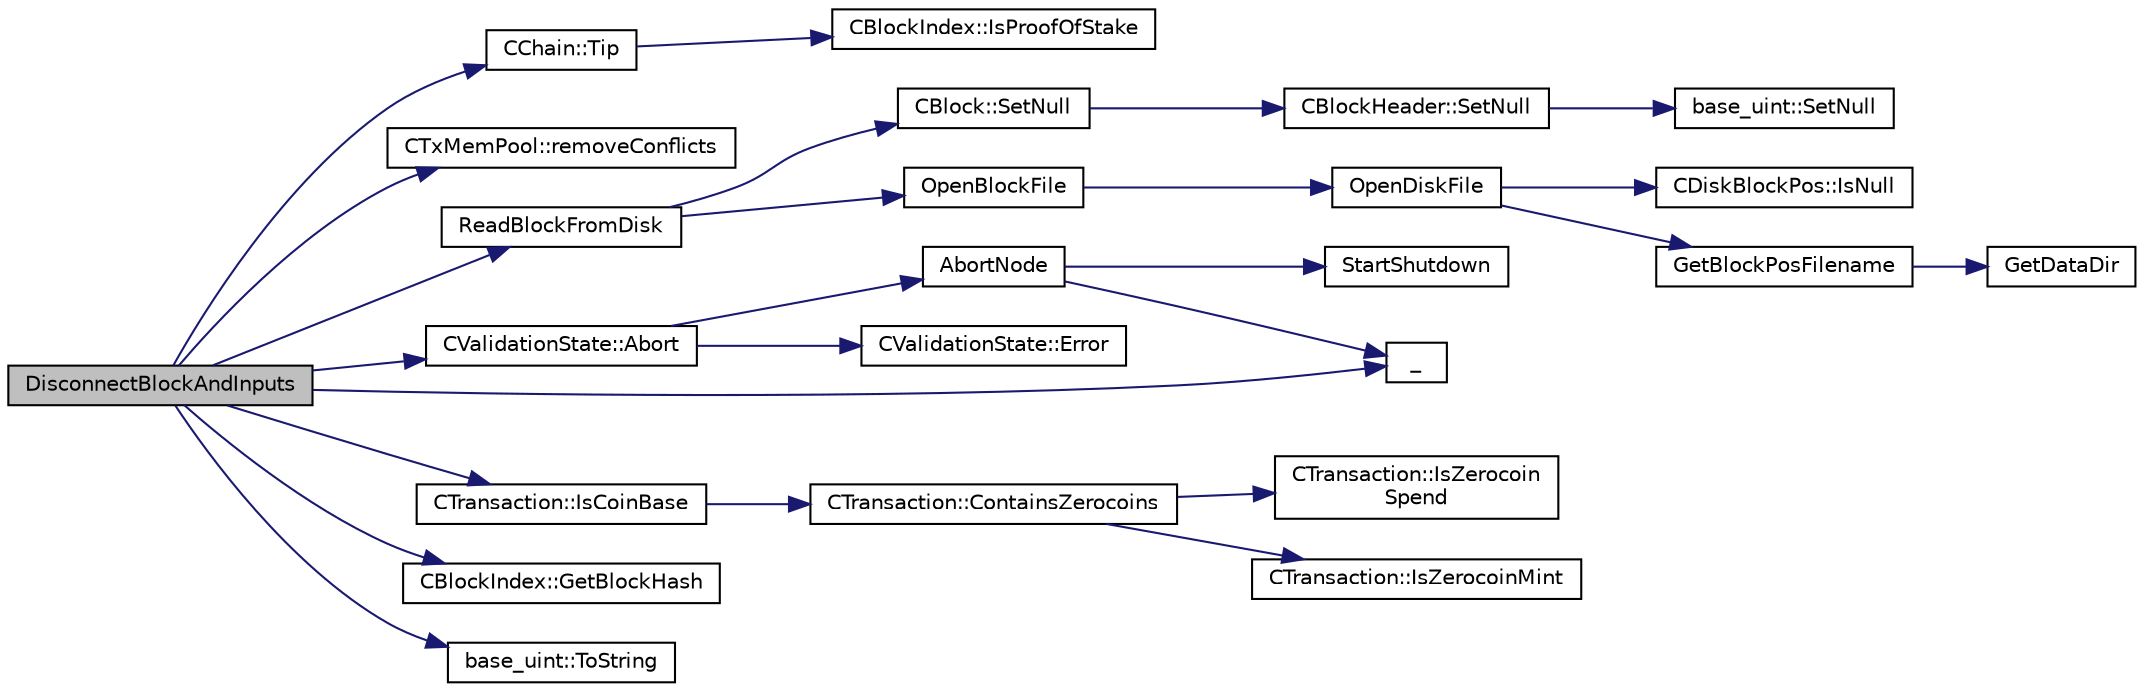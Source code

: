 digraph "DisconnectBlockAndInputs"
{
  edge [fontname="Helvetica",fontsize="10",labelfontname="Helvetica",labelfontsize="10"];
  node [fontname="Helvetica",fontsize="10",shape=record];
  rankdir="LR";
  Node436 [label="DisconnectBlockAndInputs",height=0.2,width=0.4,color="black", fillcolor="grey75", style="filled", fontcolor="black"];
  Node436 -> Node437 [color="midnightblue",fontsize="10",style="solid",fontname="Helvetica"];
  Node437 [label="CChain::Tip",height=0.2,width=0.4,color="black", fillcolor="white", style="filled",URL="$class_c_chain.html#a40ccefec14f8f3195c08c827af8cf412",tooltip="Returns the index entry for the tip of this chain, or NULL if none. "];
  Node437 -> Node438 [color="midnightblue",fontsize="10",style="solid",fontname="Helvetica"];
  Node438 [label="CBlockIndex::IsProofOfStake",height=0.2,width=0.4,color="black", fillcolor="white", style="filled",URL="$class_c_block_index.html#a2438a891e9d43821c0d99e1bdac56fde"];
  Node436 -> Node439 [color="midnightblue",fontsize="10",style="solid",fontname="Helvetica"];
  Node439 [label="CTxMemPool::removeConflicts",height=0.2,width=0.4,color="black", fillcolor="white", style="filled",URL="$class_c_tx_mem_pool.html#a11f1bddfbae7c03c6244db322876c0a7"];
  Node436 -> Node440 [color="midnightblue",fontsize="10",style="solid",fontname="Helvetica"];
  Node440 [label="ReadBlockFromDisk",height=0.2,width=0.4,color="black", fillcolor="white", style="filled",URL="$main_8cpp.html#a2dc350346749b7da7f4b40c114ee5147"];
  Node440 -> Node441 [color="midnightblue",fontsize="10",style="solid",fontname="Helvetica"];
  Node441 [label="CBlock::SetNull",height=0.2,width=0.4,color="black", fillcolor="white", style="filled",URL="$class_c_block.html#a0410d7ba8d60679c4cf364b82ffffea5"];
  Node441 -> Node442 [color="midnightblue",fontsize="10",style="solid",fontname="Helvetica"];
  Node442 [label="CBlockHeader::SetNull",height=0.2,width=0.4,color="black", fillcolor="white", style="filled",URL="$class_c_block_header.html#ae39c04a4357417d98954a51f53beb78a"];
  Node442 -> Node443 [color="midnightblue",fontsize="10",style="solid",fontname="Helvetica"];
  Node443 [label="base_uint::SetNull",height=0.2,width=0.4,color="black", fillcolor="white", style="filled",URL="$classbase__uint.html#ab7f832a0d48a7da00296497c820ae775"];
  Node440 -> Node444 [color="midnightblue",fontsize="10",style="solid",fontname="Helvetica"];
  Node444 [label="OpenBlockFile",height=0.2,width=0.4,color="black", fillcolor="white", style="filled",URL="$main_8cpp.html#a0d81388930a4ccb6a69b9abdd1ef5097",tooltip="Open a block file (blk?????.dat) "];
  Node444 -> Node445 [color="midnightblue",fontsize="10",style="solid",fontname="Helvetica"];
  Node445 [label="OpenDiskFile",height=0.2,width=0.4,color="black", fillcolor="white", style="filled",URL="$main_8cpp.html#ab15fc61f1d9596ad0aca703ff2c74635"];
  Node445 -> Node446 [color="midnightblue",fontsize="10",style="solid",fontname="Helvetica"];
  Node446 [label="CDiskBlockPos::IsNull",height=0.2,width=0.4,color="black", fillcolor="white", style="filled",URL="$struct_c_disk_block_pos.html#a7dd98fe3f5372d358df61db31899b0af"];
  Node445 -> Node447 [color="midnightblue",fontsize="10",style="solid",fontname="Helvetica"];
  Node447 [label="GetBlockPosFilename",height=0.2,width=0.4,color="black", fillcolor="white", style="filled",URL="$main_8cpp.html#a2f26f074aac584c3398de1dcdac59de9",tooltip="Translation to a filesystem path. "];
  Node447 -> Node448 [color="midnightblue",fontsize="10",style="solid",fontname="Helvetica"];
  Node448 [label="GetDataDir",height=0.2,width=0.4,color="black", fillcolor="white", style="filled",URL="$util_8cpp.html#ab83866a054745d4b30a3948a1b44beba"];
  Node436 -> Node449 [color="midnightblue",fontsize="10",style="solid",fontname="Helvetica"];
  Node449 [label="CValidationState::Abort",height=0.2,width=0.4,color="black", fillcolor="white", style="filled",URL="$class_c_validation_state.html#a6788cb521cf538ac80413a1c6c3da5e8"];
  Node449 -> Node450 [color="midnightblue",fontsize="10",style="solid",fontname="Helvetica"];
  Node450 [label="AbortNode",height=0.2,width=0.4,color="black", fillcolor="white", style="filled",URL="$main_8h.html#af573b79d097a9ffe6503869f838ccf42",tooltip="Abort with a message. "];
  Node450 -> Node451 [color="midnightblue",fontsize="10",style="solid",fontname="Helvetica"];
  Node451 [label="_",height=0.2,width=0.4,color="black", fillcolor="white", style="filled",URL="$ui__interface_8h.html#aad133bb6103b53cebf03fd01e2f11ba1",tooltip="Translation function: Call Translate signal on UI interface, which returns a boost::optional result..."];
  Node450 -> Node452 [color="midnightblue",fontsize="10",style="solid",fontname="Helvetica"];
  Node452 [label="StartShutdown",height=0.2,width=0.4,color="black", fillcolor="white", style="filled",URL="$init_8cpp.html#ac7140c7327b1e6a8d46470b1cd0e8e1b"];
  Node449 -> Node453 [color="midnightblue",fontsize="10",style="solid",fontname="Helvetica"];
  Node453 [label="CValidationState::Error",height=0.2,width=0.4,color="black", fillcolor="white", style="filled",URL="$class_c_validation_state.html#abf67ad56f62df5679d47c289684c554c"];
  Node436 -> Node451 [color="midnightblue",fontsize="10",style="solid",fontname="Helvetica"];
  Node436 -> Node454 [color="midnightblue",fontsize="10",style="solid",fontname="Helvetica"];
  Node454 [label="CTransaction::IsCoinBase",height=0.2,width=0.4,color="black", fillcolor="white", style="filled",URL="$class_c_transaction.html#a96256e8ac1bf79ad9c057e48c41132dd"];
  Node454 -> Node455 [color="midnightblue",fontsize="10",style="solid",fontname="Helvetica"];
  Node455 [label="CTransaction::ContainsZerocoins",height=0.2,width=0.4,color="black", fillcolor="white", style="filled",URL="$class_c_transaction.html#a613051e8e5651a7500cb455f37dd1116"];
  Node455 -> Node456 [color="midnightblue",fontsize="10",style="solid",fontname="Helvetica"];
  Node456 [label="CTransaction::IsZerocoin\lSpend",height=0.2,width=0.4,color="black", fillcolor="white", style="filled",URL="$class_c_transaction.html#a4cda5603795c5f9179d4c8bd43f809cd"];
  Node455 -> Node457 [color="midnightblue",fontsize="10",style="solid",fontname="Helvetica"];
  Node457 [label="CTransaction::IsZerocoinMint",height=0.2,width=0.4,color="black", fillcolor="white", style="filled",URL="$class_c_transaction.html#ab91efb1c2312e6feeecfbbfff11abbb1"];
  Node436 -> Node458 [color="midnightblue",fontsize="10",style="solid",fontname="Helvetica"];
  Node458 [label="CBlockIndex::GetBlockHash",height=0.2,width=0.4,color="black", fillcolor="white", style="filled",URL="$class_c_block_index.html#a98490a2788c65cdd6ae9002b004dd74c"];
  Node436 -> Node459 [color="midnightblue",fontsize="10",style="solid",fontname="Helvetica"];
  Node459 [label="base_uint::ToString",height=0.2,width=0.4,color="black", fillcolor="white", style="filled",URL="$classbase__uint.html#acccba4d9d51a0c36261718ca0cbb293b"];
}
